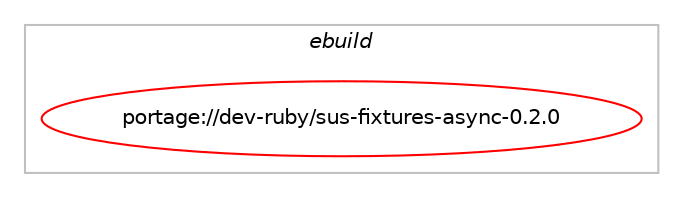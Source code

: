 digraph prolog {

# *************
# Graph options
# *************

newrank=true;
concentrate=true;
compound=true;
graph [rankdir=LR,fontname=Helvetica,fontsize=10,ranksep=1.5];#, ranksep=2.5, nodesep=0.2];
edge  [arrowhead=vee];
node  [fontname=Helvetica,fontsize=10];

# **********
# The ebuild
# **********

subgraph cluster_leftcol {
color=gray;
label=<<i>ebuild</i>>;
id [label="portage://dev-ruby/sus-fixtures-async-0.2.0", color=red, width=4, href="../dev-ruby/sus-fixtures-async-0.2.0.svg"];
}

# ****************
# The dependencies
# ****************

subgraph cluster_midcol {
color=gray;
label=<<i>dependencies</i>>;
subgraph cluster_compile {
fillcolor="#eeeeee";
style=filled;
label=<<i>compile</i>>;
# *** BEGIN UNKNOWN DEPENDENCY TYPE (TODO) ***
# id -> equal(use_conditional_group(positive,ruby_targets_ruby31,portage://dev-ruby/sus-fixtures-async-0.2.0,[package_dependency(portage://dev-ruby/sus-fixtures-async-0.2.0,install,no,dev-lang,ruby,none,[,,],[slot(3.1)],[])]))
# *** END UNKNOWN DEPENDENCY TYPE (TODO) ***

# *** BEGIN UNKNOWN DEPENDENCY TYPE (TODO) ***
# id -> equal(use_conditional_group(positive,ruby_targets_ruby31,portage://dev-ruby/sus-fixtures-async-0.2.0,[package_dependency(portage://dev-ruby/sus-fixtures-async-0.2.0,install,no,virtual,rubygems,none,[,,],[],[use(enable(ruby_targets_ruby31),negative)])]))
# *** END UNKNOWN DEPENDENCY TYPE (TODO) ***

# *** BEGIN UNKNOWN DEPENDENCY TYPE (TODO) ***
# id -> equal(use_conditional_group(positive,ruby_targets_ruby32,portage://dev-ruby/sus-fixtures-async-0.2.0,[package_dependency(portage://dev-ruby/sus-fixtures-async-0.2.0,install,no,dev-lang,ruby,none,[,,],[slot(3.2)],[])]))
# *** END UNKNOWN DEPENDENCY TYPE (TODO) ***

# *** BEGIN UNKNOWN DEPENDENCY TYPE (TODO) ***
# id -> equal(use_conditional_group(positive,ruby_targets_ruby32,portage://dev-ruby/sus-fixtures-async-0.2.0,[package_dependency(portage://dev-ruby/sus-fixtures-async-0.2.0,install,no,virtual,rubygems,none,[,,],[],[use(enable(ruby_targets_ruby32),negative)])]))
# *** END UNKNOWN DEPENDENCY TYPE (TODO) ***

# *** BEGIN UNKNOWN DEPENDENCY TYPE (TODO) ***
# id -> equal(use_conditional_group(positive,ruby_targets_ruby33,portage://dev-ruby/sus-fixtures-async-0.2.0,[package_dependency(portage://dev-ruby/sus-fixtures-async-0.2.0,install,no,dev-lang,ruby,none,[,,],[slot(3.3)],[])]))
# *** END UNKNOWN DEPENDENCY TYPE (TODO) ***

# *** BEGIN UNKNOWN DEPENDENCY TYPE (TODO) ***
# id -> equal(use_conditional_group(positive,ruby_targets_ruby33,portage://dev-ruby/sus-fixtures-async-0.2.0,[package_dependency(portage://dev-ruby/sus-fixtures-async-0.2.0,install,no,virtual,rubygems,none,[,,],[],[use(enable(ruby_targets_ruby33),negative)])]))
# *** END UNKNOWN DEPENDENCY TYPE (TODO) ***

}
subgraph cluster_compileandrun {
fillcolor="#eeeeee";
style=filled;
label=<<i>compile and run</i>>;
}
subgraph cluster_run {
fillcolor="#eeeeee";
style=filled;
label=<<i>run</i>>;
# *** BEGIN UNKNOWN DEPENDENCY TYPE (TODO) ***
# id -> equal(use_conditional_group(positive,ruby_targets_ruby31,portage://dev-ruby/sus-fixtures-async-0.2.0,[package_dependency(portage://dev-ruby/sus-fixtures-async-0.2.0,run,no,dev-lang,ruby,none,[,,],[slot(3.1)],[])]))
# *** END UNKNOWN DEPENDENCY TYPE (TODO) ***

# *** BEGIN UNKNOWN DEPENDENCY TYPE (TODO) ***
# id -> equal(use_conditional_group(positive,ruby_targets_ruby31,portage://dev-ruby/sus-fixtures-async-0.2.0,[package_dependency(portage://dev-ruby/sus-fixtures-async-0.2.0,run,no,dev-ruby,async,none,[,,],[],[use(enable(ruby_targets_ruby31),negative)]),package_dependency(portage://dev-ruby/sus-fixtures-async-0.2.0,run,no,dev-ruby,sus,greaterequal,[0.10,,,0.10],[slot(0)],[use(enable(ruby_targets_ruby31),negative)])]))
# *** END UNKNOWN DEPENDENCY TYPE (TODO) ***

# *** BEGIN UNKNOWN DEPENDENCY TYPE (TODO) ***
# id -> equal(use_conditional_group(positive,ruby_targets_ruby31,portage://dev-ruby/sus-fixtures-async-0.2.0,[package_dependency(portage://dev-ruby/sus-fixtures-async-0.2.0,run,no,virtual,rubygems,none,[,,],[],[use(enable(ruby_targets_ruby31),negative)])]))
# *** END UNKNOWN DEPENDENCY TYPE (TODO) ***

# *** BEGIN UNKNOWN DEPENDENCY TYPE (TODO) ***
# id -> equal(use_conditional_group(positive,ruby_targets_ruby32,portage://dev-ruby/sus-fixtures-async-0.2.0,[package_dependency(portage://dev-ruby/sus-fixtures-async-0.2.0,run,no,dev-lang,ruby,none,[,,],[slot(3.2)],[])]))
# *** END UNKNOWN DEPENDENCY TYPE (TODO) ***

# *** BEGIN UNKNOWN DEPENDENCY TYPE (TODO) ***
# id -> equal(use_conditional_group(positive,ruby_targets_ruby32,portage://dev-ruby/sus-fixtures-async-0.2.0,[package_dependency(portage://dev-ruby/sus-fixtures-async-0.2.0,run,no,dev-ruby,async,none,[,,],[],[use(enable(ruby_targets_ruby32),negative)]),package_dependency(portage://dev-ruby/sus-fixtures-async-0.2.0,run,no,dev-ruby,sus,greaterequal,[0.10,,,0.10],[slot(0)],[use(enable(ruby_targets_ruby32),negative)])]))
# *** END UNKNOWN DEPENDENCY TYPE (TODO) ***

# *** BEGIN UNKNOWN DEPENDENCY TYPE (TODO) ***
# id -> equal(use_conditional_group(positive,ruby_targets_ruby32,portage://dev-ruby/sus-fixtures-async-0.2.0,[package_dependency(portage://dev-ruby/sus-fixtures-async-0.2.0,run,no,virtual,rubygems,none,[,,],[],[use(enable(ruby_targets_ruby32),negative)])]))
# *** END UNKNOWN DEPENDENCY TYPE (TODO) ***

# *** BEGIN UNKNOWN DEPENDENCY TYPE (TODO) ***
# id -> equal(use_conditional_group(positive,ruby_targets_ruby33,portage://dev-ruby/sus-fixtures-async-0.2.0,[package_dependency(portage://dev-ruby/sus-fixtures-async-0.2.0,run,no,dev-lang,ruby,none,[,,],[slot(3.3)],[])]))
# *** END UNKNOWN DEPENDENCY TYPE (TODO) ***

# *** BEGIN UNKNOWN DEPENDENCY TYPE (TODO) ***
# id -> equal(use_conditional_group(positive,ruby_targets_ruby33,portage://dev-ruby/sus-fixtures-async-0.2.0,[package_dependency(portage://dev-ruby/sus-fixtures-async-0.2.0,run,no,dev-ruby,async,none,[,,],[],[use(enable(ruby_targets_ruby33),negative)]),package_dependency(portage://dev-ruby/sus-fixtures-async-0.2.0,run,no,dev-ruby,sus,greaterequal,[0.10,,,0.10],[slot(0)],[use(enable(ruby_targets_ruby33),negative)])]))
# *** END UNKNOWN DEPENDENCY TYPE (TODO) ***

# *** BEGIN UNKNOWN DEPENDENCY TYPE (TODO) ***
# id -> equal(use_conditional_group(positive,ruby_targets_ruby33,portage://dev-ruby/sus-fixtures-async-0.2.0,[package_dependency(portage://dev-ruby/sus-fixtures-async-0.2.0,run,no,virtual,rubygems,none,[,,],[],[use(enable(ruby_targets_ruby33),negative)])]))
# *** END UNKNOWN DEPENDENCY TYPE (TODO) ***

}
}

# **************
# The candidates
# **************

subgraph cluster_choices {
rank=same;
color=gray;
label=<<i>candidates</i>>;

}

}
